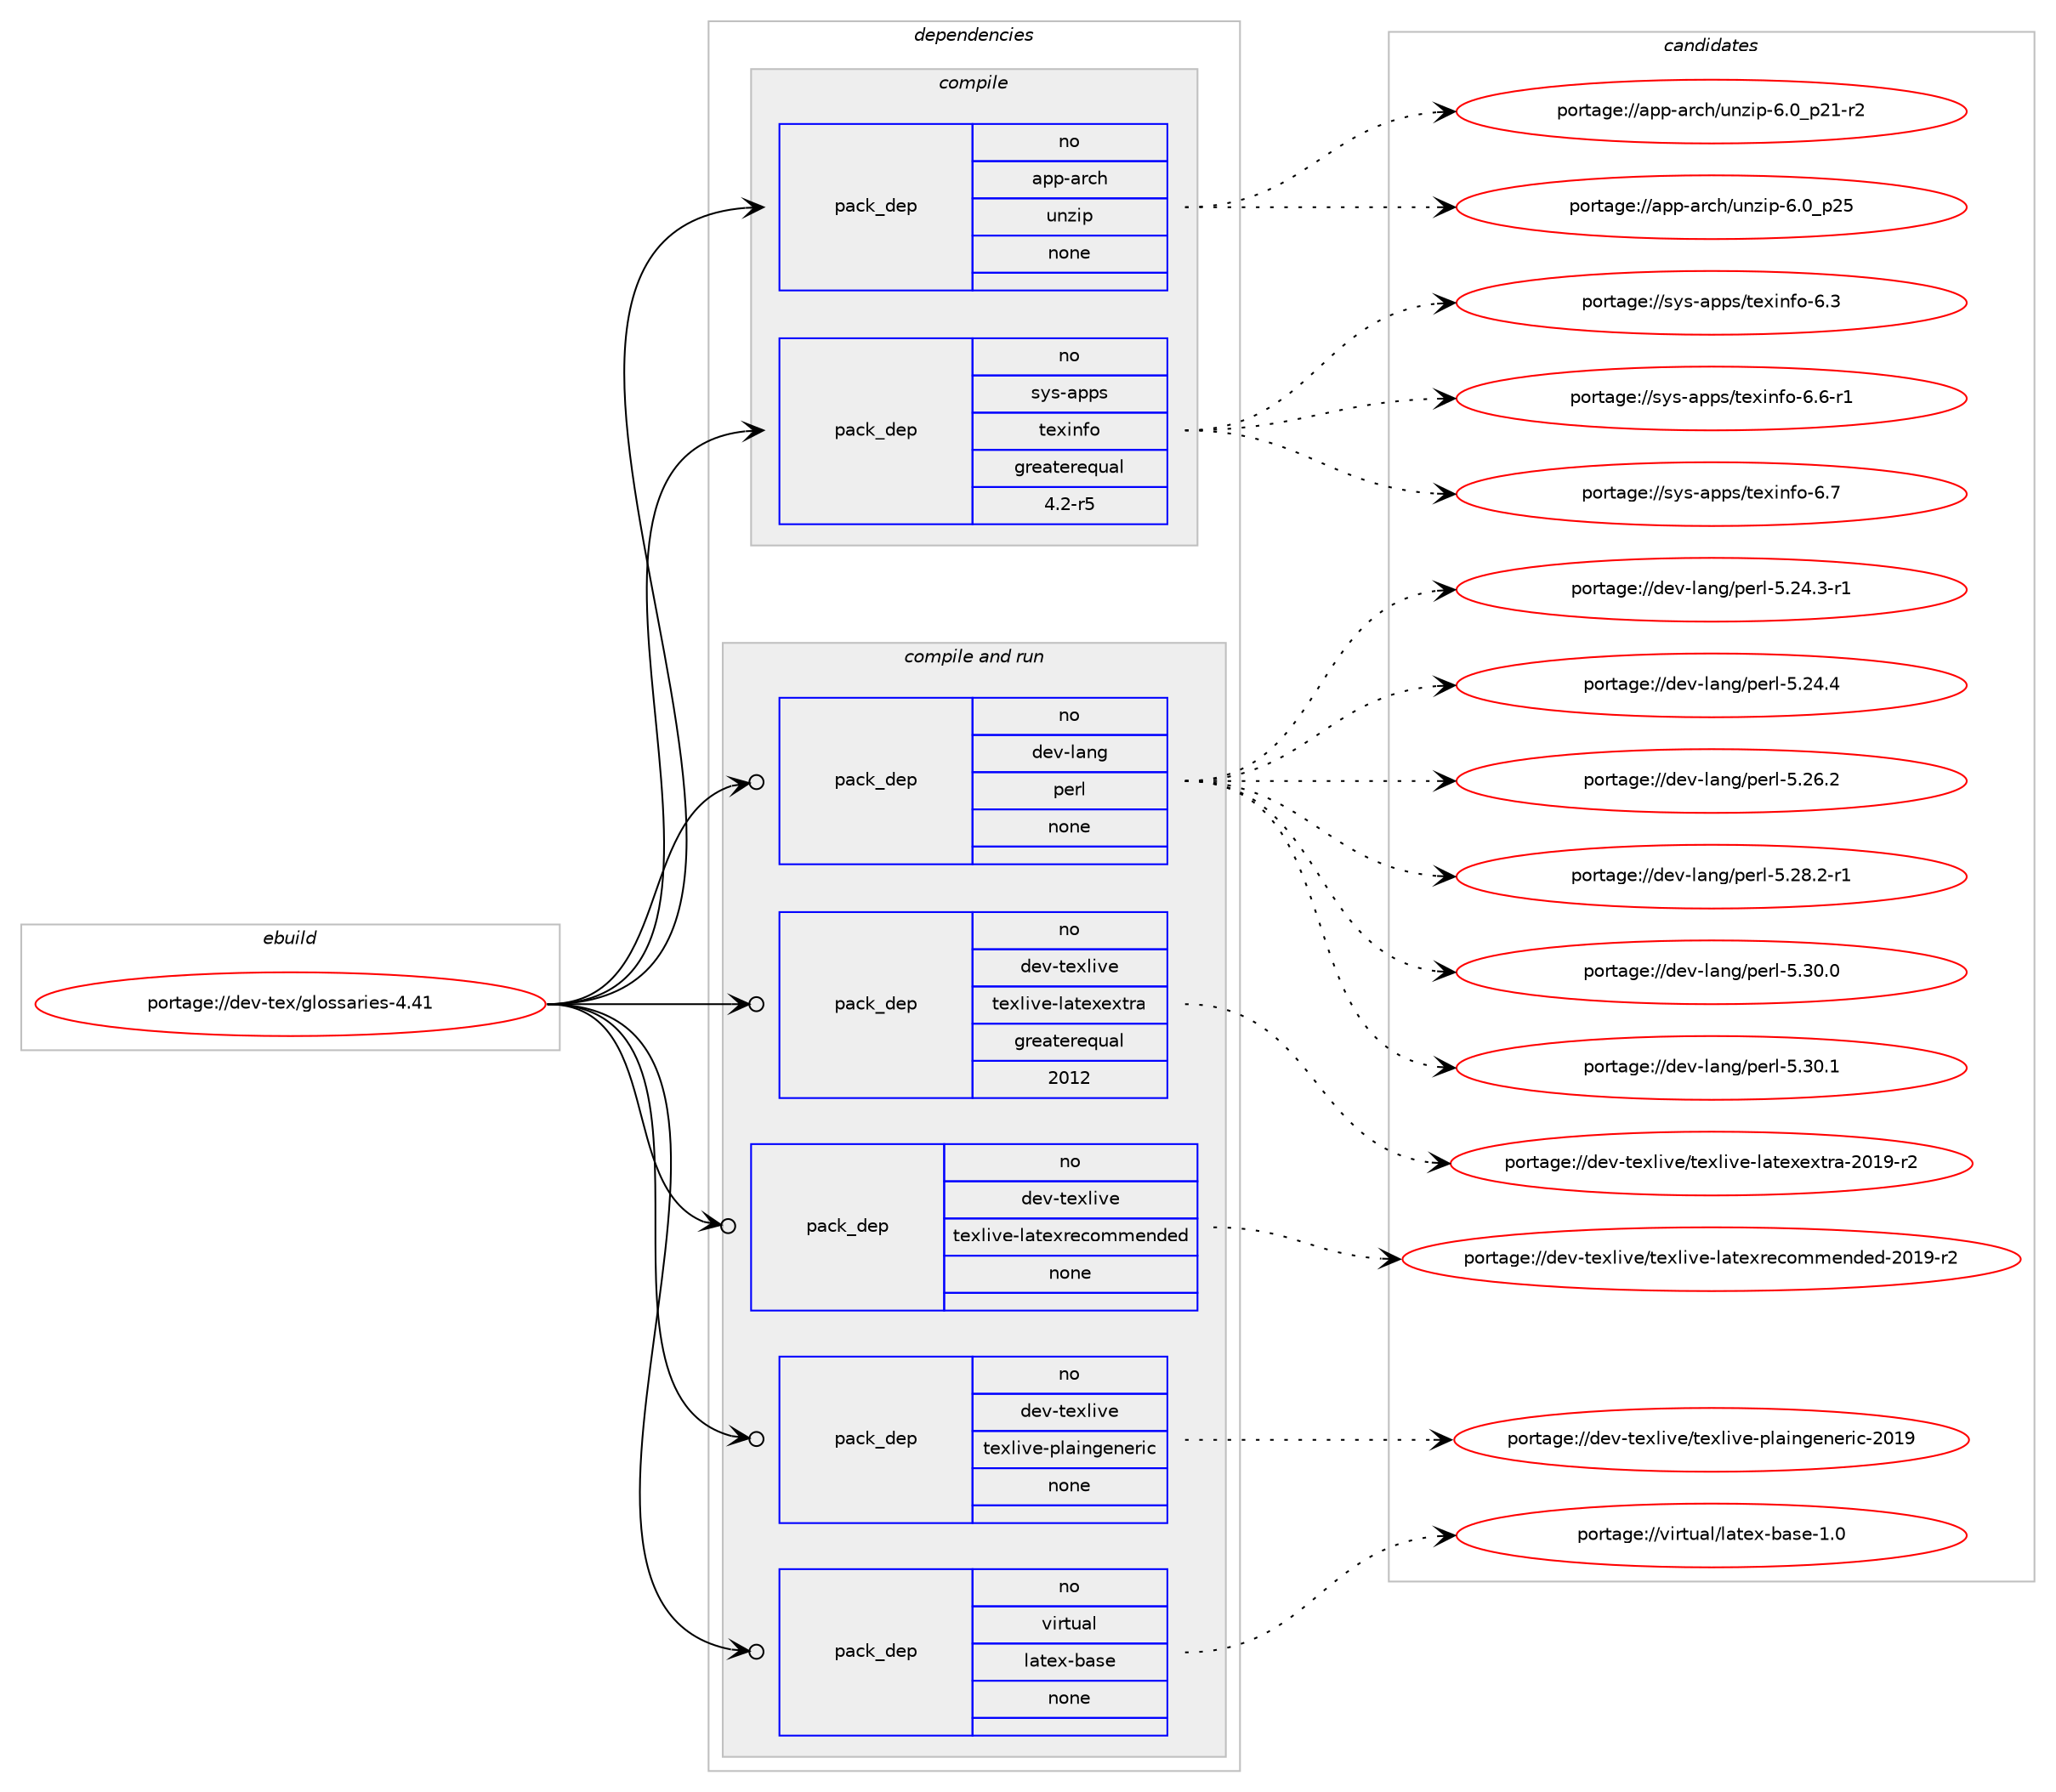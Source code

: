 digraph prolog {

# *************
# Graph options
# *************

newrank=true;
concentrate=true;
compound=true;
graph [rankdir=LR,fontname=Helvetica,fontsize=10,ranksep=1.5];#, ranksep=2.5, nodesep=0.2];
edge  [arrowhead=vee];
node  [fontname=Helvetica,fontsize=10];

# **********
# The ebuild
# **********

subgraph cluster_leftcol {
color=gray;
rank=same;
label=<<i>ebuild</i>>;
id [label="portage://dev-tex/glossaries-4.41", color=red, width=4, href="../dev-tex/glossaries-4.41.svg"];
}

# ****************
# The dependencies
# ****************

subgraph cluster_midcol {
color=gray;
label=<<i>dependencies</i>>;
subgraph cluster_compile {
fillcolor="#eeeeee";
style=filled;
label=<<i>compile</i>>;
subgraph pack183965 {
dependency257801 [label=<<TABLE BORDER="0" CELLBORDER="1" CELLSPACING="0" CELLPADDING="4" WIDTH="220"><TR><TD ROWSPAN="6" CELLPADDING="30">pack_dep</TD></TR><TR><TD WIDTH="110">no</TD></TR><TR><TD>app-arch</TD></TR><TR><TD>unzip</TD></TR><TR><TD>none</TD></TR><TR><TD></TD></TR></TABLE>>, shape=none, color=blue];
}
id:e -> dependency257801:w [weight=20,style="solid",arrowhead="vee"];
subgraph pack183966 {
dependency257802 [label=<<TABLE BORDER="0" CELLBORDER="1" CELLSPACING="0" CELLPADDING="4" WIDTH="220"><TR><TD ROWSPAN="6" CELLPADDING="30">pack_dep</TD></TR><TR><TD WIDTH="110">no</TD></TR><TR><TD>sys-apps</TD></TR><TR><TD>texinfo</TD></TR><TR><TD>greaterequal</TD></TR><TR><TD>4.2-r5</TD></TR></TABLE>>, shape=none, color=blue];
}
id:e -> dependency257802:w [weight=20,style="solid",arrowhead="vee"];
}
subgraph cluster_compileandrun {
fillcolor="#eeeeee";
style=filled;
label=<<i>compile and run</i>>;
subgraph pack183967 {
dependency257803 [label=<<TABLE BORDER="0" CELLBORDER="1" CELLSPACING="0" CELLPADDING="4" WIDTH="220"><TR><TD ROWSPAN="6" CELLPADDING="30">pack_dep</TD></TR><TR><TD WIDTH="110">no</TD></TR><TR><TD>dev-lang</TD></TR><TR><TD>perl</TD></TR><TR><TD>none</TD></TR><TR><TD></TD></TR></TABLE>>, shape=none, color=blue];
}
id:e -> dependency257803:w [weight=20,style="solid",arrowhead="odotvee"];
subgraph pack183968 {
dependency257804 [label=<<TABLE BORDER="0" CELLBORDER="1" CELLSPACING="0" CELLPADDING="4" WIDTH="220"><TR><TD ROWSPAN="6" CELLPADDING="30">pack_dep</TD></TR><TR><TD WIDTH="110">no</TD></TR><TR><TD>dev-texlive</TD></TR><TR><TD>texlive-latexextra</TD></TR><TR><TD>greaterequal</TD></TR><TR><TD>2012</TD></TR></TABLE>>, shape=none, color=blue];
}
id:e -> dependency257804:w [weight=20,style="solid",arrowhead="odotvee"];
subgraph pack183969 {
dependency257805 [label=<<TABLE BORDER="0" CELLBORDER="1" CELLSPACING="0" CELLPADDING="4" WIDTH="220"><TR><TD ROWSPAN="6" CELLPADDING="30">pack_dep</TD></TR><TR><TD WIDTH="110">no</TD></TR><TR><TD>dev-texlive</TD></TR><TR><TD>texlive-latexrecommended</TD></TR><TR><TD>none</TD></TR><TR><TD></TD></TR></TABLE>>, shape=none, color=blue];
}
id:e -> dependency257805:w [weight=20,style="solid",arrowhead="odotvee"];
subgraph pack183970 {
dependency257806 [label=<<TABLE BORDER="0" CELLBORDER="1" CELLSPACING="0" CELLPADDING="4" WIDTH="220"><TR><TD ROWSPAN="6" CELLPADDING="30">pack_dep</TD></TR><TR><TD WIDTH="110">no</TD></TR><TR><TD>dev-texlive</TD></TR><TR><TD>texlive-plaingeneric</TD></TR><TR><TD>none</TD></TR><TR><TD></TD></TR></TABLE>>, shape=none, color=blue];
}
id:e -> dependency257806:w [weight=20,style="solid",arrowhead="odotvee"];
subgraph pack183971 {
dependency257807 [label=<<TABLE BORDER="0" CELLBORDER="1" CELLSPACING="0" CELLPADDING="4" WIDTH="220"><TR><TD ROWSPAN="6" CELLPADDING="30">pack_dep</TD></TR><TR><TD WIDTH="110">no</TD></TR><TR><TD>virtual</TD></TR><TR><TD>latex-base</TD></TR><TR><TD>none</TD></TR><TR><TD></TD></TR></TABLE>>, shape=none, color=blue];
}
id:e -> dependency257807:w [weight=20,style="solid",arrowhead="odotvee"];
}
subgraph cluster_run {
fillcolor="#eeeeee";
style=filled;
label=<<i>run</i>>;
}
}

# **************
# The candidates
# **************

subgraph cluster_choices {
rank=same;
color=gray;
label=<<i>candidates</i>>;

subgraph choice183965 {
color=black;
nodesep=1;
choiceportage9711211245971149910447117110122105112455446489511250494511450 [label="portage://app-arch/unzip-6.0_p21-r2", color=red, width=4,href="../app-arch/unzip-6.0_p21-r2.svg"];
choiceportage971121124597114991044711711012210511245544648951125053 [label="portage://app-arch/unzip-6.0_p25", color=red, width=4,href="../app-arch/unzip-6.0_p25.svg"];
dependency257801:e -> choiceportage9711211245971149910447117110122105112455446489511250494511450:w [style=dotted,weight="100"];
dependency257801:e -> choiceportage971121124597114991044711711012210511245544648951125053:w [style=dotted,weight="100"];
}
subgraph choice183966 {
color=black;
nodesep=1;
choiceportage11512111545971121121154711610112010511010211145544651 [label="portage://sys-apps/texinfo-6.3", color=red, width=4,href="../sys-apps/texinfo-6.3.svg"];
choiceportage115121115459711211211547116101120105110102111455446544511449 [label="portage://sys-apps/texinfo-6.6-r1", color=red, width=4,href="../sys-apps/texinfo-6.6-r1.svg"];
choiceportage11512111545971121121154711610112010511010211145544655 [label="portage://sys-apps/texinfo-6.7", color=red, width=4,href="../sys-apps/texinfo-6.7.svg"];
dependency257802:e -> choiceportage11512111545971121121154711610112010511010211145544651:w [style=dotted,weight="100"];
dependency257802:e -> choiceportage115121115459711211211547116101120105110102111455446544511449:w [style=dotted,weight="100"];
dependency257802:e -> choiceportage11512111545971121121154711610112010511010211145544655:w [style=dotted,weight="100"];
}
subgraph choice183967 {
color=black;
nodesep=1;
choiceportage100101118451089711010347112101114108455346505246514511449 [label="portage://dev-lang/perl-5.24.3-r1", color=red, width=4,href="../dev-lang/perl-5.24.3-r1.svg"];
choiceportage10010111845108971101034711210111410845534650524652 [label="portage://dev-lang/perl-5.24.4", color=red, width=4,href="../dev-lang/perl-5.24.4.svg"];
choiceportage10010111845108971101034711210111410845534650544650 [label="portage://dev-lang/perl-5.26.2", color=red, width=4,href="../dev-lang/perl-5.26.2.svg"];
choiceportage100101118451089711010347112101114108455346505646504511449 [label="portage://dev-lang/perl-5.28.2-r1", color=red, width=4,href="../dev-lang/perl-5.28.2-r1.svg"];
choiceportage10010111845108971101034711210111410845534651484648 [label="portage://dev-lang/perl-5.30.0", color=red, width=4,href="../dev-lang/perl-5.30.0.svg"];
choiceportage10010111845108971101034711210111410845534651484649 [label="portage://dev-lang/perl-5.30.1", color=red, width=4,href="../dev-lang/perl-5.30.1.svg"];
dependency257803:e -> choiceportage100101118451089711010347112101114108455346505246514511449:w [style=dotted,weight="100"];
dependency257803:e -> choiceportage10010111845108971101034711210111410845534650524652:w [style=dotted,weight="100"];
dependency257803:e -> choiceportage10010111845108971101034711210111410845534650544650:w [style=dotted,weight="100"];
dependency257803:e -> choiceportage100101118451089711010347112101114108455346505646504511449:w [style=dotted,weight="100"];
dependency257803:e -> choiceportage10010111845108971101034711210111410845534651484648:w [style=dotted,weight="100"];
dependency257803:e -> choiceportage10010111845108971101034711210111410845534651484649:w [style=dotted,weight="100"];
}
subgraph choice183968 {
color=black;
nodesep=1;
choiceportage100101118451161011201081051181014711610112010810511810145108971161011201011201161149745504849574511450 [label="portage://dev-texlive/texlive-latexextra-2019-r2", color=red, width=4,href="../dev-texlive/texlive-latexextra-2019-r2.svg"];
dependency257804:e -> choiceportage100101118451161011201081051181014711610112010810511810145108971161011201011201161149745504849574511450:w [style=dotted,weight="100"];
}
subgraph choice183969 {
color=black;
nodesep=1;
choiceportage100101118451161011201081051181014711610112010810511810145108971161011201141019911110910910111010010110045504849574511450 [label="portage://dev-texlive/texlive-latexrecommended-2019-r2", color=red, width=4,href="../dev-texlive/texlive-latexrecommended-2019-r2.svg"];
dependency257805:e -> choiceportage100101118451161011201081051181014711610112010810511810145108971161011201141019911110910910111010010110045504849574511450:w [style=dotted,weight="100"];
}
subgraph choice183970 {
color=black;
nodesep=1;
choiceportage10010111845116101120108105118101471161011201081051181014511210897105110103101110101114105994550484957 [label="portage://dev-texlive/texlive-plaingeneric-2019", color=red, width=4,href="../dev-texlive/texlive-plaingeneric-2019.svg"];
dependency257806:e -> choiceportage10010111845116101120108105118101471161011201081051181014511210897105110103101110101114105994550484957:w [style=dotted,weight="100"];
}
subgraph choice183971 {
color=black;
nodesep=1;
choiceportage11810511411611797108471089711610112045989711510145494648 [label="portage://virtual/latex-base-1.0", color=red, width=4,href="../virtual/latex-base-1.0.svg"];
dependency257807:e -> choiceportage11810511411611797108471089711610112045989711510145494648:w [style=dotted,weight="100"];
}
}

}
